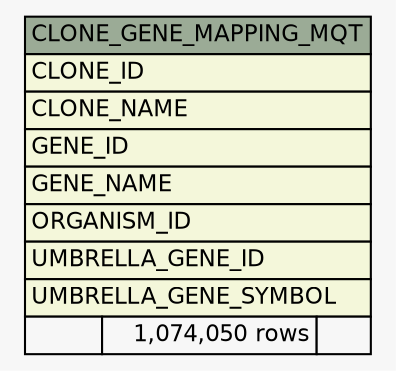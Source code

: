 // dot 2.38.0 on Windows 10 10.0
// SchemaSpy rev Unknown
digraph "CLONE_GENE_MAPPING_MQT" {
  graph [
    rankdir="RL"
    bgcolor="#f7f7f7"
    nodesep="0.18"
    ranksep="0.46"
    fontname="Helvetica"
    fontsize="11"
  ];
  node [
    fontname="Helvetica"
    fontsize="11"
    shape="plaintext"
  ];
  edge [
    arrowsize="0.8"
  ];
  "CLONE_GENE_MAPPING_MQT" [
    label=<
    <TABLE BORDER="0" CELLBORDER="1" CELLSPACING="0" BGCOLOR="#ffffff">
      <TR><TD COLSPAN="3" BGCOLOR="#9bab96" ALIGN="CENTER">CLONE_GENE_MAPPING_MQT</TD></TR>
      <TR><TD PORT="CLONE_ID" COLSPAN="3" BGCOLOR="#f4f7da" ALIGN="LEFT">CLONE_ID</TD></TR>
      <TR><TD PORT="CLONE_NAME" COLSPAN="3" BGCOLOR="#f4f7da" ALIGN="LEFT">CLONE_NAME</TD></TR>
      <TR><TD PORT="GENE_ID" COLSPAN="3" BGCOLOR="#f4f7da" ALIGN="LEFT">GENE_ID</TD></TR>
      <TR><TD PORT="GENE_NAME" COLSPAN="3" BGCOLOR="#f4f7da" ALIGN="LEFT">GENE_NAME</TD></TR>
      <TR><TD PORT="ORGANISM_ID" COLSPAN="3" BGCOLOR="#f4f7da" ALIGN="LEFT">ORGANISM_ID</TD></TR>
      <TR><TD PORT="UMBRELLA_GENE_ID" COLSPAN="3" BGCOLOR="#f4f7da" ALIGN="LEFT">UMBRELLA_GENE_ID</TD></TR>
      <TR><TD PORT="UMBRELLA_GENE_SYMBOL" COLSPAN="3" BGCOLOR="#f4f7da" ALIGN="LEFT">UMBRELLA_GENE_SYMBOL</TD></TR>
      <TR><TD ALIGN="LEFT" BGCOLOR="#f7f7f7">  </TD><TD ALIGN="RIGHT" BGCOLOR="#f7f7f7">1,074,050 rows</TD><TD ALIGN="RIGHT" BGCOLOR="#f7f7f7">  </TD></TR>
    </TABLE>>
    URL="tables/CLONE_GENE_MAPPING_MQT.html"
    tooltip="CLONE_GENE_MAPPING_MQT"
  ];
}

